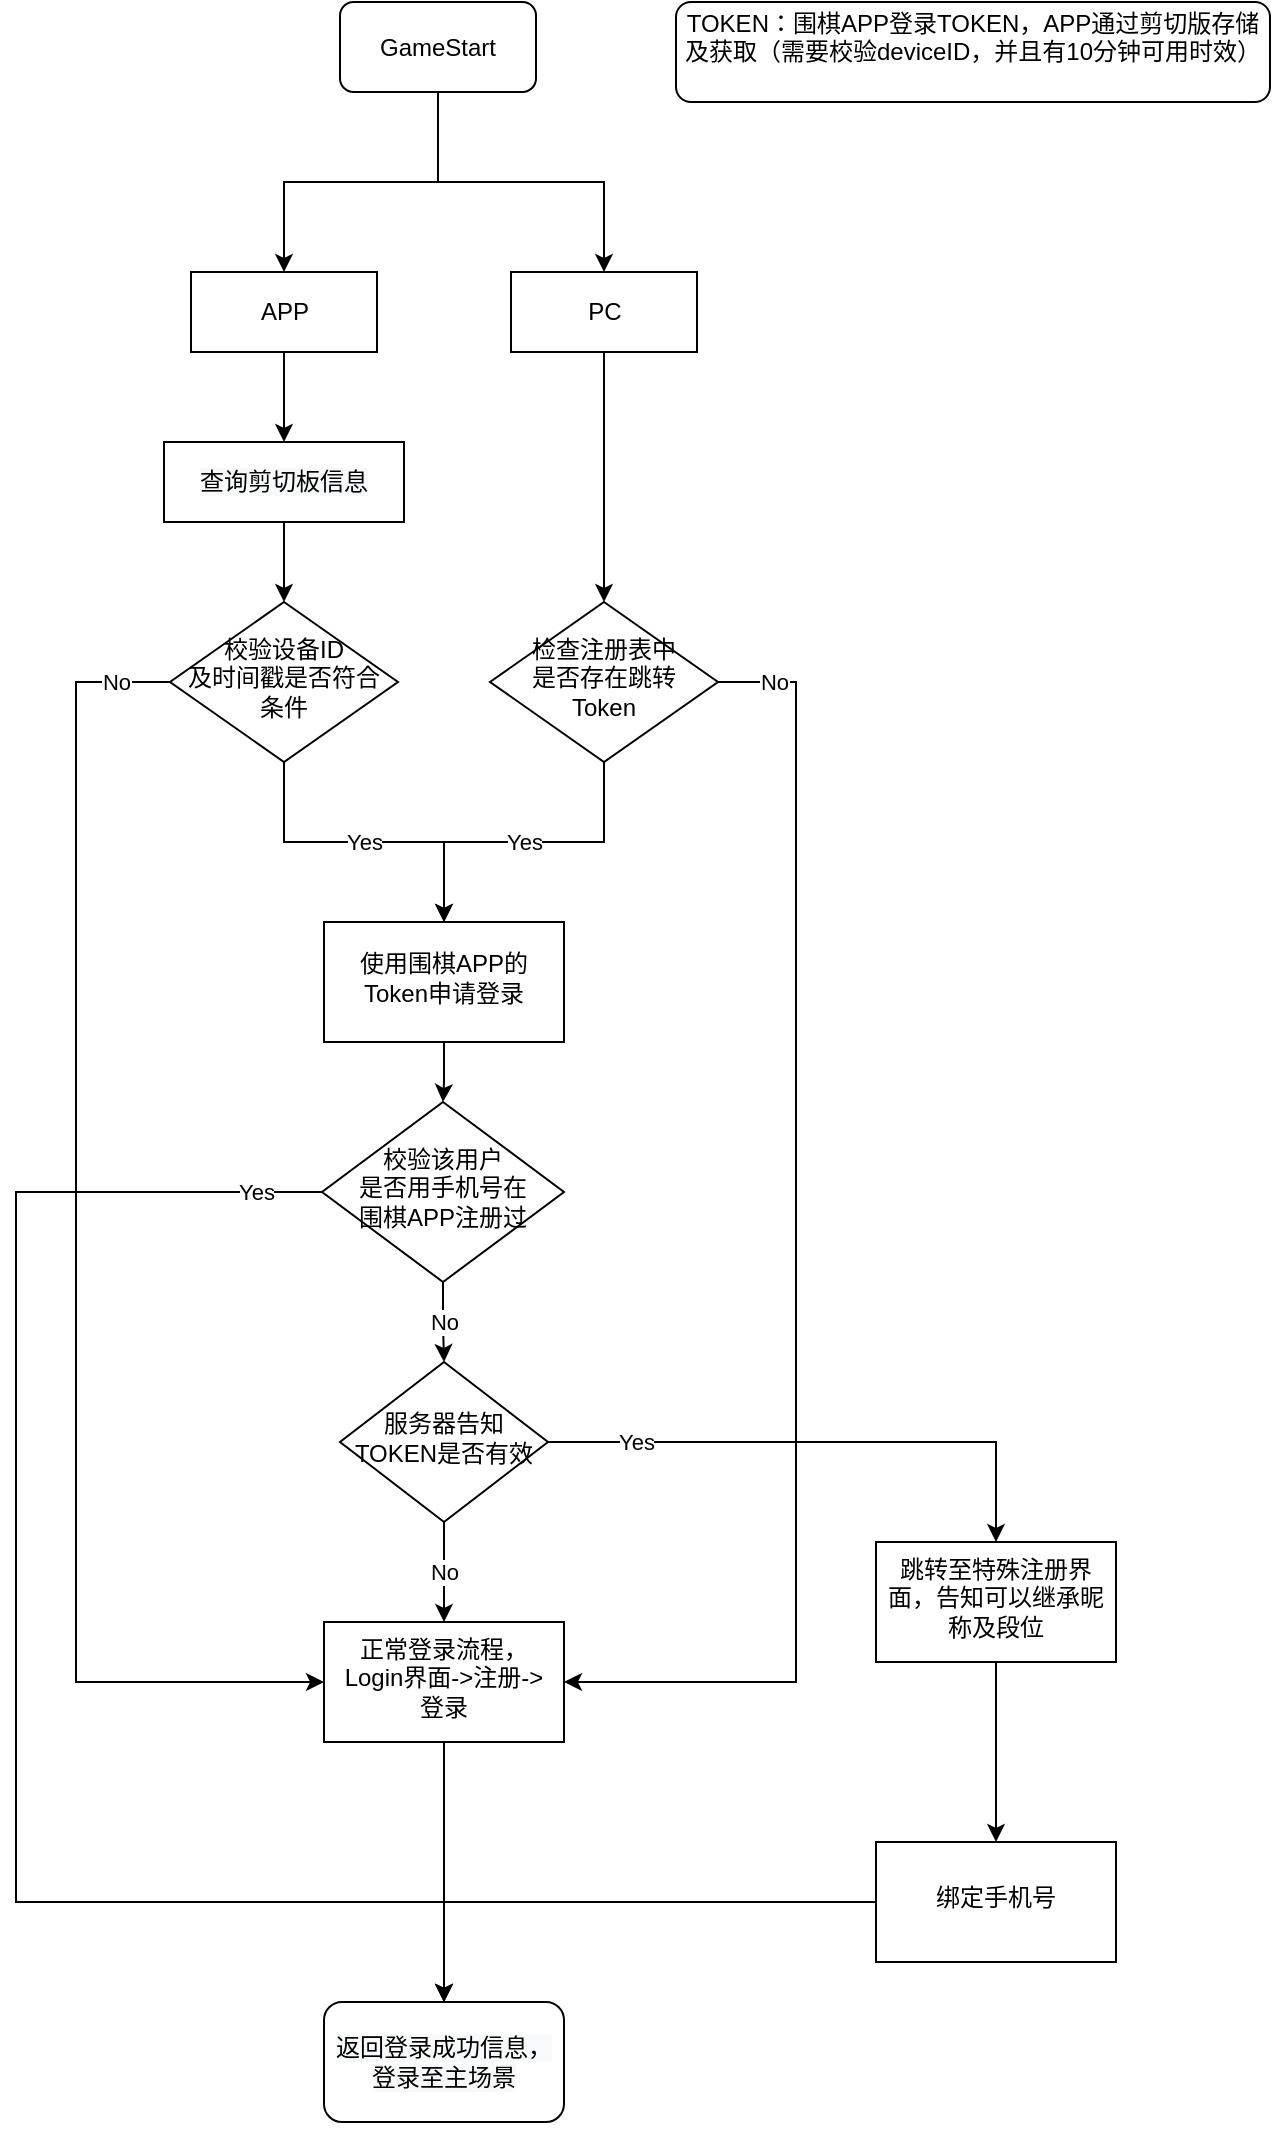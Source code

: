 <mxfile version="15.0.6" type="github">
  <diagram id="C5RBs43oDa-KdzZeNtuy" name="Page-1">
    <mxGraphModel dx="1790" dy="867" grid="1" gridSize="10" guides="1" tooltips="1" connect="1" arrows="1" fold="1" page="1" pageScale="1" pageWidth="827" pageHeight="1169" math="0" shadow="0">
      <root>
        <mxCell id="WIyWlLk6GJQsqaUBKTNV-0" />
        <mxCell id="WIyWlLk6GJQsqaUBKTNV-1" parent="WIyWlLk6GJQsqaUBKTNV-0" />
        <mxCell id="nziMc3zZna5WPYhRgBaK-10" style="edgeStyle=orthogonalEdgeStyle;rounded=0;orthogonalLoop=1;jettySize=auto;html=1;" edge="1" parent="WIyWlLk6GJQsqaUBKTNV-1" source="nziMc3zZna5WPYhRgBaK-67" target="nziMc3zZna5WPYhRgBaK-65">
          <mxGeometry relative="1" as="geometry">
            <mxPoint x="334" y="180" as="sourcePoint" />
            <mxPoint x="334" y="240" as="targetPoint" />
          </mxGeometry>
        </mxCell>
        <mxCell id="nziMc3zZna5WPYhRgBaK-34" value="Yes" style="edgeStyle=orthogonalEdgeStyle;rounded=0;orthogonalLoop=1;jettySize=auto;html=1;" edge="1" parent="WIyWlLk6GJQsqaUBKTNV-1" source="WIyWlLk6GJQsqaUBKTNV-6" target="nziMc3zZna5WPYhRgBaK-21">
          <mxGeometry relative="1" as="geometry" />
        </mxCell>
        <mxCell id="nziMc3zZna5WPYhRgBaK-42" value="No" style="edgeStyle=orthogonalEdgeStyle;rounded=0;orthogonalLoop=1;jettySize=auto;html=1;" edge="1" parent="WIyWlLk6GJQsqaUBKTNV-1" source="WIyWlLk6GJQsqaUBKTNV-6" target="nziMc3zZna5WPYhRgBaK-62">
          <mxGeometry x="-0.919" relative="1" as="geometry">
            <Array as="points">
              <mxPoint x="230" y="340" />
              <mxPoint x="230" y="840" />
            </Array>
            <mxPoint as="offset" />
          </mxGeometry>
        </mxCell>
        <mxCell id="WIyWlLk6GJQsqaUBKTNV-6" value="校验设备ID&lt;br&gt;及时间戳是否符合条件" style="rhombus;whiteSpace=wrap;html=1;shadow=0;fontFamily=Helvetica;fontSize=12;align=center;strokeWidth=1;spacing=6;spacingTop=-4;" parent="WIyWlLk6GJQsqaUBKTNV-1" vertex="1">
          <mxGeometry x="277" y="300" width="114" height="80" as="geometry" />
        </mxCell>
        <mxCell id="nziMc3zZna5WPYhRgBaK-6" style="edgeStyle=orthogonalEdgeStyle;rounded=0;orthogonalLoop=1;jettySize=auto;html=1;" edge="1" parent="WIyWlLk6GJQsqaUBKTNV-1" source="nziMc3zZna5WPYhRgBaK-69" target="nziMc3zZna5WPYhRgBaK-68">
          <mxGeometry relative="1" as="geometry">
            <mxPoint x="414" y="60" as="sourcePoint" />
            <mxPoint x="494" y="130" as="targetPoint" />
          </mxGeometry>
        </mxCell>
        <mxCell id="nziMc3zZna5WPYhRgBaK-7" style="edgeStyle=orthogonalEdgeStyle;rounded=0;orthogonalLoop=1;jettySize=auto;html=1;" edge="1" parent="WIyWlLk6GJQsqaUBKTNV-1" source="nziMc3zZna5WPYhRgBaK-69" target="nziMc3zZna5WPYhRgBaK-67">
          <mxGeometry relative="1" as="geometry">
            <mxPoint x="414" y="60" as="sourcePoint" />
            <mxPoint x="334" y="130" as="targetPoint" />
          </mxGeometry>
        </mxCell>
        <mxCell id="nziMc3zZna5WPYhRgBaK-11" style="edgeStyle=orthogonalEdgeStyle;rounded=0;orthogonalLoop=1;jettySize=auto;html=1;" edge="1" parent="WIyWlLk6GJQsqaUBKTNV-1" source="nziMc3zZna5WPYhRgBaK-68" target="nziMc3zZna5WPYhRgBaK-24">
          <mxGeometry relative="1" as="geometry">
            <mxPoint x="494" y="180" as="sourcePoint" />
            <mxPoint x="494" y="210" as="targetPoint" />
          </mxGeometry>
        </mxCell>
        <mxCell id="nziMc3zZna5WPYhRgBaK-12" style="edgeStyle=orthogonalEdgeStyle;rounded=0;orthogonalLoop=1;jettySize=auto;html=1;" edge="1" parent="WIyWlLk6GJQsqaUBKTNV-1" source="nziMc3zZna5WPYhRgBaK-65" target="WIyWlLk6GJQsqaUBKTNV-6">
          <mxGeometry relative="1" as="geometry">
            <mxPoint x="334" y="260" as="sourcePoint" />
          </mxGeometry>
        </mxCell>
        <mxCell id="nziMc3zZna5WPYhRgBaK-44" value="" style="edgeStyle=orthogonalEdgeStyle;rounded=0;orthogonalLoop=1;jettySize=auto;html=1;" edge="1" parent="WIyWlLk6GJQsqaUBKTNV-1" source="nziMc3zZna5WPYhRgBaK-21" target="nziMc3zZna5WPYhRgBaK-43">
          <mxGeometry relative="1" as="geometry" />
        </mxCell>
        <mxCell id="nziMc3zZna5WPYhRgBaK-21" value="使用围棋APP的Token申请登录" style="whiteSpace=wrap;html=1;shadow=0;strokeWidth=1;spacing=6;spacingTop=-4;" vertex="1" parent="WIyWlLk6GJQsqaUBKTNV-1">
          <mxGeometry x="354" y="460" width="120" height="60" as="geometry" />
        </mxCell>
        <mxCell id="nziMc3zZna5WPYhRgBaK-39" value="Yes" style="edgeStyle=orthogonalEdgeStyle;rounded=0;orthogonalLoop=1;jettySize=auto;html=1;" edge="1" parent="WIyWlLk6GJQsqaUBKTNV-1" source="nziMc3zZna5WPYhRgBaK-24" target="nziMc3zZna5WPYhRgBaK-21">
          <mxGeometry relative="1" as="geometry" />
        </mxCell>
        <mxCell id="nziMc3zZna5WPYhRgBaK-40" value="No" style="edgeStyle=orthogonalEdgeStyle;rounded=0;orthogonalLoop=1;jettySize=auto;html=1;exitX=1;exitY=0.5;exitDx=0;exitDy=0;" edge="1" parent="WIyWlLk6GJQsqaUBKTNV-1" source="nziMc3zZna5WPYhRgBaK-24" target="nziMc3zZna5WPYhRgBaK-62">
          <mxGeometry x="-0.914" relative="1" as="geometry">
            <mxPoint x="620" y="460" as="targetPoint" />
            <Array as="points">
              <mxPoint x="590" y="340" />
              <mxPoint x="590" y="840" />
            </Array>
            <mxPoint as="offset" />
          </mxGeometry>
        </mxCell>
        <mxCell id="nziMc3zZna5WPYhRgBaK-24" value="检查注册表中&lt;br&gt;是否存在跳转Token" style="rhombus;whiteSpace=wrap;html=1;shadow=0;fontFamily=Helvetica;fontSize=12;align=center;strokeWidth=1;spacing=6;spacingTop=-4;" vertex="1" parent="WIyWlLk6GJQsqaUBKTNV-1">
          <mxGeometry x="437" y="300" width="114" height="80" as="geometry" />
        </mxCell>
        <mxCell id="nziMc3zZna5WPYhRgBaK-59" value="No" style="edgeStyle=orthogonalEdgeStyle;rounded=0;orthogonalLoop=1;jettySize=auto;html=1;" edge="1" parent="WIyWlLk6GJQsqaUBKTNV-1" source="nziMc3zZna5WPYhRgBaK-43" target="nziMc3zZna5WPYhRgBaK-58">
          <mxGeometry relative="1" as="geometry" />
        </mxCell>
        <mxCell id="nziMc3zZna5WPYhRgBaK-72" value="Yes" style="edgeStyle=orthogonalEdgeStyle;rounded=0;orthogonalLoop=1;jettySize=auto;html=1;entryX=0.5;entryY=0;entryDx=0;entryDy=0;" edge="1" parent="WIyWlLk6GJQsqaUBKTNV-1" source="nziMc3zZna5WPYhRgBaK-43" target="nziMc3zZna5WPYhRgBaK-74">
          <mxGeometry x="-0.914" relative="1" as="geometry">
            <mxPoint x="346" y="1030" as="targetPoint" />
            <Array as="points">
              <mxPoint x="200" y="595" />
              <mxPoint x="200" y="950" />
              <mxPoint x="414" y="950" />
            </Array>
            <mxPoint as="offset" />
          </mxGeometry>
        </mxCell>
        <mxCell id="nziMc3zZna5WPYhRgBaK-43" value="校验该用户&lt;br&gt;是否用手机号在&lt;br&gt;围棋APP注册过" style="rhombus;whiteSpace=wrap;html=1;shadow=0;strokeWidth=1;spacing=6;spacingTop=-4;" vertex="1" parent="WIyWlLk6GJQsqaUBKTNV-1">
          <mxGeometry x="353" y="550" width="121" height="90" as="geometry" />
        </mxCell>
        <mxCell id="nziMc3zZna5WPYhRgBaK-56" value="&lt;span&gt;TOKEN：围棋APP登录TOKEN，APP通过剪切版存储及获取（需要校验deviceID，并且有10分钟可用时效）&lt;br&gt;&lt;br&gt;&lt;/span&gt;" style="rounded=1;whiteSpace=wrap;html=1;" vertex="1" parent="WIyWlLk6GJQsqaUBKTNV-1">
          <mxGeometry x="530" width="297" height="50" as="geometry" />
        </mxCell>
        <mxCell id="nziMc3zZna5WPYhRgBaK-61" value="Yes" style="edgeStyle=orthogonalEdgeStyle;rounded=0;orthogonalLoop=1;jettySize=auto;html=1;" edge="1" parent="WIyWlLk6GJQsqaUBKTNV-1" source="nziMc3zZna5WPYhRgBaK-58" target="nziMc3zZna5WPYhRgBaK-60">
          <mxGeometry x="-0.679" relative="1" as="geometry">
            <mxPoint as="offset" />
          </mxGeometry>
        </mxCell>
        <mxCell id="nziMc3zZna5WPYhRgBaK-63" value="No" style="edgeStyle=orthogonalEdgeStyle;rounded=0;orthogonalLoop=1;jettySize=auto;html=1;" edge="1" parent="WIyWlLk6GJQsqaUBKTNV-1" source="nziMc3zZna5WPYhRgBaK-58" target="nziMc3zZna5WPYhRgBaK-62">
          <mxGeometry relative="1" as="geometry" />
        </mxCell>
        <mxCell id="nziMc3zZna5WPYhRgBaK-58" value="服务器告知TOKEN是否有效" style="rhombus;whiteSpace=wrap;html=1;shadow=0;strokeWidth=1;spacing=6;spacingTop=-4;" vertex="1" parent="WIyWlLk6GJQsqaUBKTNV-1">
          <mxGeometry x="362" y="680" width="104" height="80" as="geometry" />
        </mxCell>
        <mxCell id="nziMc3zZna5WPYhRgBaK-77" value="" style="edgeStyle=orthogonalEdgeStyle;rounded=0;orthogonalLoop=1;jettySize=auto;html=1;" edge="1" parent="WIyWlLk6GJQsqaUBKTNV-1" source="nziMc3zZna5WPYhRgBaK-60" target="nziMc3zZna5WPYhRgBaK-76">
          <mxGeometry relative="1" as="geometry" />
        </mxCell>
        <mxCell id="nziMc3zZna5WPYhRgBaK-60" value="跳转至特殊注册界面，告知可以继承昵称及段位" style="whiteSpace=wrap;html=1;shadow=0;strokeWidth=1;spacing=6;spacingTop=-4;" vertex="1" parent="WIyWlLk6GJQsqaUBKTNV-1">
          <mxGeometry x="630" y="770" width="120" height="60" as="geometry" />
        </mxCell>
        <mxCell id="nziMc3zZna5WPYhRgBaK-75" style="edgeStyle=orthogonalEdgeStyle;rounded=0;orthogonalLoop=1;jettySize=auto;html=1;" edge="1" parent="WIyWlLk6GJQsqaUBKTNV-1" source="nziMc3zZna5WPYhRgBaK-62" target="nziMc3zZna5WPYhRgBaK-74">
          <mxGeometry relative="1" as="geometry" />
        </mxCell>
        <mxCell id="nziMc3zZna5WPYhRgBaK-62" value="正常登录流程，Login界面-&amp;gt;注册-&amp;gt;登录" style="whiteSpace=wrap;html=1;shadow=0;strokeWidth=1;spacing=6;spacingTop=-4;" vertex="1" parent="WIyWlLk6GJQsqaUBKTNV-1">
          <mxGeometry x="354" y="810" width="120" height="60" as="geometry" />
        </mxCell>
        <mxCell id="nziMc3zZna5WPYhRgBaK-65" value="&#xa;&#xa;&lt;span style=&quot;color: rgb(0, 0, 0); font-family: helvetica; font-size: 12px; font-style: normal; font-weight: 400; letter-spacing: normal; text-align: center; text-indent: 0px; text-transform: none; word-spacing: 0px; background-color: rgb(248, 249, 250); display: inline; float: none;&quot;&gt;查询剪切板信息&lt;/span&gt;&#xa;&#xa;" style="rounded=0;whiteSpace=wrap;html=1;" vertex="1" parent="WIyWlLk6GJQsqaUBKTNV-1">
          <mxGeometry x="274" y="220" width="120" height="40" as="geometry" />
        </mxCell>
        <mxCell id="nziMc3zZna5WPYhRgBaK-67" value="APP" style="rounded=0;whiteSpace=wrap;html=1;" vertex="1" parent="WIyWlLk6GJQsqaUBKTNV-1">
          <mxGeometry x="287.5" y="135" width="93" height="40" as="geometry" />
        </mxCell>
        <mxCell id="nziMc3zZna5WPYhRgBaK-68" value="PC" style="rounded=0;whiteSpace=wrap;html=1;" vertex="1" parent="WIyWlLk6GJQsqaUBKTNV-1">
          <mxGeometry x="447.5" y="135" width="93" height="40" as="geometry" />
        </mxCell>
        <mxCell id="nziMc3zZna5WPYhRgBaK-69" value="GameStart" style="rounded=1;whiteSpace=wrap;html=1;" vertex="1" parent="WIyWlLk6GJQsqaUBKTNV-1">
          <mxGeometry x="362" width="98" height="45" as="geometry" />
        </mxCell>
        <mxCell id="nziMc3zZna5WPYhRgBaK-74" value="&#xa;&#xa;&lt;span style=&quot;color: rgb(0, 0, 0); font-family: helvetica; font-size: 12px; font-style: normal; font-weight: 400; letter-spacing: normal; text-align: center; text-indent: 0px; text-transform: none; word-spacing: 0px; background-color: rgb(248, 249, 250); display: inline; float: none;&quot;&gt;返回登录成功信息，登录至主场景&lt;/span&gt;&#xa;&#xa;" style="rounded=1;whiteSpace=wrap;html=1;" vertex="1" parent="WIyWlLk6GJQsqaUBKTNV-1">
          <mxGeometry x="354" y="1000" width="120" height="60" as="geometry" />
        </mxCell>
        <mxCell id="nziMc3zZna5WPYhRgBaK-78" style="edgeStyle=orthogonalEdgeStyle;rounded=0;orthogonalLoop=1;jettySize=auto;html=1;" edge="1" parent="WIyWlLk6GJQsqaUBKTNV-1" source="nziMc3zZna5WPYhRgBaK-76" target="nziMc3zZna5WPYhRgBaK-74">
          <mxGeometry relative="1" as="geometry" />
        </mxCell>
        <mxCell id="nziMc3zZna5WPYhRgBaK-76" value="绑定手机号" style="whiteSpace=wrap;html=1;shadow=0;strokeWidth=1;spacing=6;spacingTop=-4;" vertex="1" parent="WIyWlLk6GJQsqaUBKTNV-1">
          <mxGeometry x="630" y="920" width="120" height="60" as="geometry" />
        </mxCell>
      </root>
    </mxGraphModel>
  </diagram>
</mxfile>

